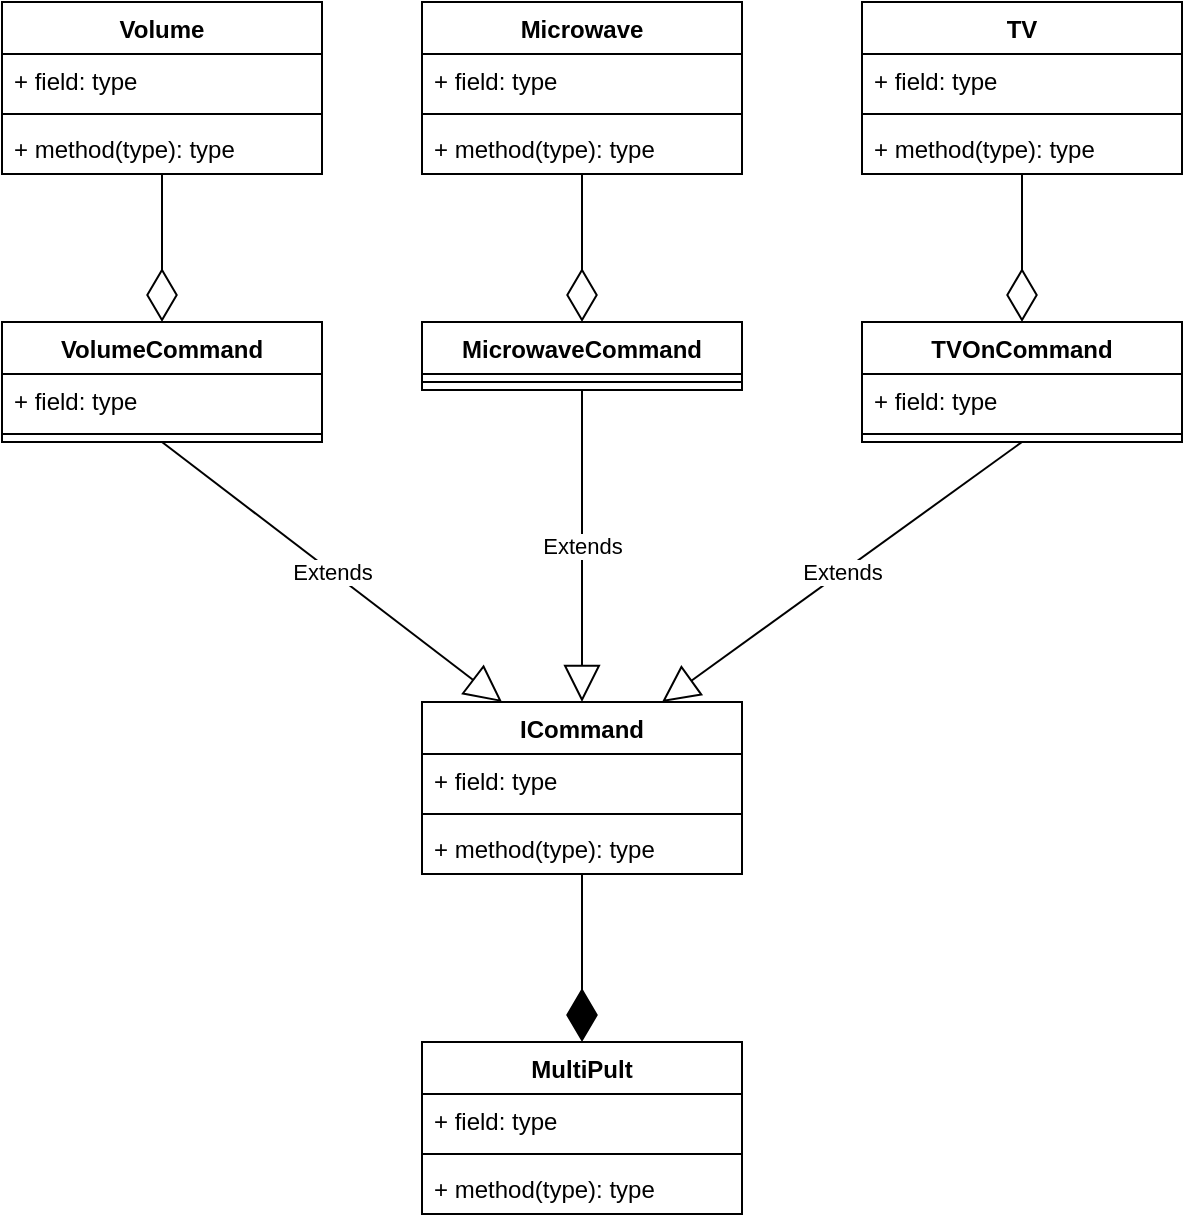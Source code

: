 <mxfile version="21.3.7" type="device">
  <diagram id="C5RBs43oDa-KdzZeNtuy" name="Page-1">
    <mxGraphModel dx="1434" dy="796" grid="1" gridSize="10" guides="1" tooltips="1" connect="1" arrows="1" fold="1" page="1" pageScale="1" pageWidth="827" pageHeight="1169" math="0" shadow="0">
      <root>
        <mxCell id="WIyWlLk6GJQsqaUBKTNV-0" />
        <mxCell id="WIyWlLk6GJQsqaUBKTNV-1" parent="WIyWlLk6GJQsqaUBKTNV-0" />
        <mxCell id="N6ECWfdzhu3JjNjIewEW-0" value="TVOnCommand" style="swimlane;fontStyle=1;align=center;verticalAlign=top;childLayout=stackLayout;horizontal=1;startSize=26;horizontalStack=0;resizeParent=1;resizeParentMax=0;resizeLast=0;collapsible=1;marginBottom=0;whiteSpace=wrap;html=1;" vertex="1" parent="WIyWlLk6GJQsqaUBKTNV-1">
          <mxGeometry x="560" y="190" width="160" height="60" as="geometry" />
        </mxCell>
        <mxCell id="N6ECWfdzhu3JjNjIewEW-1" value="+ field: type" style="text;strokeColor=none;fillColor=none;align=left;verticalAlign=top;spacingLeft=4;spacingRight=4;overflow=hidden;rotatable=0;points=[[0,0.5],[1,0.5]];portConstraint=eastwest;whiteSpace=wrap;html=1;" vertex="1" parent="N6ECWfdzhu3JjNjIewEW-0">
          <mxGeometry y="26" width="160" height="26" as="geometry" />
        </mxCell>
        <mxCell id="N6ECWfdzhu3JjNjIewEW-2" value="" style="line;strokeWidth=1;fillColor=none;align=left;verticalAlign=middle;spacingTop=-1;spacingLeft=3;spacingRight=3;rotatable=0;labelPosition=right;points=[];portConstraint=eastwest;strokeColor=inherit;" vertex="1" parent="N6ECWfdzhu3JjNjIewEW-0">
          <mxGeometry y="52" width="160" height="8" as="geometry" />
        </mxCell>
        <mxCell id="N6ECWfdzhu3JjNjIewEW-4" value="TV" style="swimlane;fontStyle=1;align=center;verticalAlign=top;childLayout=stackLayout;horizontal=1;startSize=26;horizontalStack=0;resizeParent=1;resizeParentMax=0;resizeLast=0;collapsible=1;marginBottom=0;whiteSpace=wrap;html=1;" vertex="1" parent="WIyWlLk6GJQsqaUBKTNV-1">
          <mxGeometry x="560" y="30" width="160" height="86" as="geometry" />
        </mxCell>
        <mxCell id="N6ECWfdzhu3JjNjIewEW-5" value="+ field: type" style="text;strokeColor=none;fillColor=none;align=left;verticalAlign=top;spacingLeft=4;spacingRight=4;overflow=hidden;rotatable=0;points=[[0,0.5],[1,0.5]];portConstraint=eastwest;whiteSpace=wrap;html=1;" vertex="1" parent="N6ECWfdzhu3JjNjIewEW-4">
          <mxGeometry y="26" width="160" height="26" as="geometry" />
        </mxCell>
        <mxCell id="N6ECWfdzhu3JjNjIewEW-6" value="" style="line;strokeWidth=1;fillColor=none;align=left;verticalAlign=middle;spacingTop=-1;spacingLeft=3;spacingRight=3;rotatable=0;labelPosition=right;points=[];portConstraint=eastwest;strokeColor=inherit;" vertex="1" parent="N6ECWfdzhu3JjNjIewEW-4">
          <mxGeometry y="52" width="160" height="8" as="geometry" />
        </mxCell>
        <mxCell id="N6ECWfdzhu3JjNjIewEW-7" value="+ method(type): type" style="text;strokeColor=none;fillColor=none;align=left;verticalAlign=top;spacingLeft=4;spacingRight=4;overflow=hidden;rotatable=0;points=[[0,0.5],[1,0.5]];portConstraint=eastwest;whiteSpace=wrap;html=1;" vertex="1" parent="N6ECWfdzhu3JjNjIewEW-4">
          <mxGeometry y="60" width="160" height="26" as="geometry" />
        </mxCell>
        <mxCell id="N6ECWfdzhu3JjNjIewEW-8" value="MicrowaveCommand" style="swimlane;fontStyle=1;align=center;verticalAlign=top;childLayout=stackLayout;horizontal=1;startSize=26;horizontalStack=0;resizeParent=1;resizeParentMax=0;resizeLast=0;collapsible=1;marginBottom=0;whiteSpace=wrap;html=1;" vertex="1" parent="WIyWlLk6GJQsqaUBKTNV-1">
          <mxGeometry x="340" y="190" width="160" height="34" as="geometry" />
        </mxCell>
        <mxCell id="N6ECWfdzhu3JjNjIewEW-10" value="" style="line;strokeWidth=1;fillColor=none;align=left;verticalAlign=middle;spacingTop=-1;spacingLeft=3;spacingRight=3;rotatable=0;labelPosition=right;points=[];portConstraint=eastwest;strokeColor=inherit;" vertex="1" parent="N6ECWfdzhu3JjNjIewEW-8">
          <mxGeometry y="26" width="160" height="8" as="geometry" />
        </mxCell>
        <mxCell id="N6ECWfdzhu3JjNjIewEW-12" value="Microwave" style="swimlane;fontStyle=1;align=center;verticalAlign=top;childLayout=stackLayout;horizontal=1;startSize=26;horizontalStack=0;resizeParent=1;resizeParentMax=0;resizeLast=0;collapsible=1;marginBottom=0;whiteSpace=wrap;html=1;" vertex="1" parent="WIyWlLk6GJQsqaUBKTNV-1">
          <mxGeometry x="340" y="30" width="160" height="86" as="geometry" />
        </mxCell>
        <mxCell id="N6ECWfdzhu3JjNjIewEW-13" value="+ field: type" style="text;strokeColor=none;fillColor=none;align=left;verticalAlign=top;spacingLeft=4;spacingRight=4;overflow=hidden;rotatable=0;points=[[0,0.5],[1,0.5]];portConstraint=eastwest;whiteSpace=wrap;html=1;" vertex="1" parent="N6ECWfdzhu3JjNjIewEW-12">
          <mxGeometry y="26" width="160" height="26" as="geometry" />
        </mxCell>
        <mxCell id="N6ECWfdzhu3JjNjIewEW-14" value="" style="line;strokeWidth=1;fillColor=none;align=left;verticalAlign=middle;spacingTop=-1;spacingLeft=3;spacingRight=3;rotatable=0;labelPosition=right;points=[];portConstraint=eastwest;strokeColor=inherit;" vertex="1" parent="N6ECWfdzhu3JjNjIewEW-12">
          <mxGeometry y="52" width="160" height="8" as="geometry" />
        </mxCell>
        <mxCell id="N6ECWfdzhu3JjNjIewEW-15" value="+ method(type): type" style="text;strokeColor=none;fillColor=none;align=left;verticalAlign=top;spacingLeft=4;spacingRight=4;overflow=hidden;rotatable=0;points=[[0,0.5],[1,0.5]];portConstraint=eastwest;whiteSpace=wrap;html=1;" vertex="1" parent="N6ECWfdzhu3JjNjIewEW-12">
          <mxGeometry y="60" width="160" height="26" as="geometry" />
        </mxCell>
        <mxCell id="N6ECWfdzhu3JjNjIewEW-16" value="MultiPult" style="swimlane;fontStyle=1;align=center;verticalAlign=top;childLayout=stackLayout;horizontal=1;startSize=26;horizontalStack=0;resizeParent=1;resizeParentMax=0;resizeLast=0;collapsible=1;marginBottom=0;whiteSpace=wrap;html=1;" vertex="1" parent="WIyWlLk6GJQsqaUBKTNV-1">
          <mxGeometry x="340" y="550" width="160" height="86" as="geometry" />
        </mxCell>
        <mxCell id="N6ECWfdzhu3JjNjIewEW-17" value="+ field: type" style="text;strokeColor=none;fillColor=none;align=left;verticalAlign=top;spacingLeft=4;spacingRight=4;overflow=hidden;rotatable=0;points=[[0,0.5],[1,0.5]];portConstraint=eastwest;whiteSpace=wrap;html=1;" vertex="1" parent="N6ECWfdzhu3JjNjIewEW-16">
          <mxGeometry y="26" width="160" height="26" as="geometry" />
        </mxCell>
        <mxCell id="N6ECWfdzhu3JjNjIewEW-18" value="" style="line;strokeWidth=1;fillColor=none;align=left;verticalAlign=middle;spacingTop=-1;spacingLeft=3;spacingRight=3;rotatable=0;labelPosition=right;points=[];portConstraint=eastwest;strokeColor=inherit;" vertex="1" parent="N6ECWfdzhu3JjNjIewEW-16">
          <mxGeometry y="52" width="160" height="8" as="geometry" />
        </mxCell>
        <mxCell id="N6ECWfdzhu3JjNjIewEW-19" value="+ method(type): type" style="text;strokeColor=none;fillColor=none;align=left;verticalAlign=top;spacingLeft=4;spacingRight=4;overflow=hidden;rotatable=0;points=[[0,0.5],[1,0.5]];portConstraint=eastwest;whiteSpace=wrap;html=1;" vertex="1" parent="N6ECWfdzhu3JjNjIewEW-16">
          <mxGeometry y="60" width="160" height="26" as="geometry" />
        </mxCell>
        <mxCell id="N6ECWfdzhu3JjNjIewEW-20" value="ICommand" style="swimlane;fontStyle=1;align=center;verticalAlign=top;childLayout=stackLayout;horizontal=1;startSize=26;horizontalStack=0;resizeParent=1;resizeParentMax=0;resizeLast=0;collapsible=1;marginBottom=0;whiteSpace=wrap;html=1;" vertex="1" parent="WIyWlLk6GJQsqaUBKTNV-1">
          <mxGeometry x="340" y="380" width="160" height="86" as="geometry" />
        </mxCell>
        <mxCell id="N6ECWfdzhu3JjNjIewEW-21" value="+ field: type" style="text;strokeColor=none;fillColor=none;align=left;verticalAlign=top;spacingLeft=4;spacingRight=4;overflow=hidden;rotatable=0;points=[[0,0.5],[1,0.5]];portConstraint=eastwest;whiteSpace=wrap;html=1;" vertex="1" parent="N6ECWfdzhu3JjNjIewEW-20">
          <mxGeometry y="26" width="160" height="26" as="geometry" />
        </mxCell>
        <mxCell id="N6ECWfdzhu3JjNjIewEW-22" value="" style="line;strokeWidth=1;fillColor=none;align=left;verticalAlign=middle;spacingTop=-1;spacingLeft=3;spacingRight=3;rotatable=0;labelPosition=right;points=[];portConstraint=eastwest;strokeColor=inherit;" vertex="1" parent="N6ECWfdzhu3JjNjIewEW-20">
          <mxGeometry y="52" width="160" height="8" as="geometry" />
        </mxCell>
        <mxCell id="N6ECWfdzhu3JjNjIewEW-23" value="+ method(type): type" style="text;strokeColor=none;fillColor=none;align=left;verticalAlign=top;spacingLeft=4;spacingRight=4;overflow=hidden;rotatable=0;points=[[0,0.5],[1,0.5]];portConstraint=eastwest;whiteSpace=wrap;html=1;" vertex="1" parent="N6ECWfdzhu3JjNjIewEW-20">
          <mxGeometry y="60" width="160" height="26" as="geometry" />
        </mxCell>
        <mxCell id="N6ECWfdzhu3JjNjIewEW-24" value="VolumeCommand" style="swimlane;fontStyle=1;align=center;verticalAlign=top;childLayout=stackLayout;horizontal=1;startSize=26;horizontalStack=0;resizeParent=1;resizeParentMax=0;resizeLast=0;collapsible=1;marginBottom=0;whiteSpace=wrap;html=1;" vertex="1" parent="WIyWlLk6GJQsqaUBKTNV-1">
          <mxGeometry x="130" y="190" width="160" height="60" as="geometry" />
        </mxCell>
        <mxCell id="N6ECWfdzhu3JjNjIewEW-25" value="+ field: type" style="text;strokeColor=none;fillColor=none;align=left;verticalAlign=top;spacingLeft=4;spacingRight=4;overflow=hidden;rotatable=0;points=[[0,0.5],[1,0.5]];portConstraint=eastwest;whiteSpace=wrap;html=1;" vertex="1" parent="N6ECWfdzhu3JjNjIewEW-24">
          <mxGeometry y="26" width="160" height="26" as="geometry" />
        </mxCell>
        <mxCell id="N6ECWfdzhu3JjNjIewEW-26" value="" style="line;strokeWidth=1;fillColor=none;align=left;verticalAlign=middle;spacingTop=-1;spacingLeft=3;spacingRight=3;rotatable=0;labelPosition=right;points=[];portConstraint=eastwest;strokeColor=inherit;" vertex="1" parent="N6ECWfdzhu3JjNjIewEW-24">
          <mxGeometry y="52" width="160" height="8" as="geometry" />
        </mxCell>
        <mxCell id="N6ECWfdzhu3JjNjIewEW-28" value="Volume" style="swimlane;fontStyle=1;align=center;verticalAlign=top;childLayout=stackLayout;horizontal=1;startSize=26;horizontalStack=0;resizeParent=1;resizeParentMax=0;resizeLast=0;collapsible=1;marginBottom=0;whiteSpace=wrap;html=1;" vertex="1" parent="WIyWlLk6GJQsqaUBKTNV-1">
          <mxGeometry x="130" y="30" width="160" height="86" as="geometry" />
        </mxCell>
        <mxCell id="N6ECWfdzhu3JjNjIewEW-29" value="+ field: type" style="text;strokeColor=none;fillColor=none;align=left;verticalAlign=top;spacingLeft=4;spacingRight=4;overflow=hidden;rotatable=0;points=[[0,0.5],[1,0.5]];portConstraint=eastwest;whiteSpace=wrap;html=1;" vertex="1" parent="N6ECWfdzhu3JjNjIewEW-28">
          <mxGeometry y="26" width="160" height="26" as="geometry" />
        </mxCell>
        <mxCell id="N6ECWfdzhu3JjNjIewEW-30" value="" style="line;strokeWidth=1;fillColor=none;align=left;verticalAlign=middle;spacingTop=-1;spacingLeft=3;spacingRight=3;rotatable=0;labelPosition=right;points=[];portConstraint=eastwest;strokeColor=inherit;" vertex="1" parent="N6ECWfdzhu3JjNjIewEW-28">
          <mxGeometry y="52" width="160" height="8" as="geometry" />
        </mxCell>
        <mxCell id="N6ECWfdzhu3JjNjIewEW-31" value="+ method(type): type" style="text;strokeColor=none;fillColor=none;align=left;verticalAlign=top;spacingLeft=4;spacingRight=4;overflow=hidden;rotatable=0;points=[[0,0.5],[1,0.5]];portConstraint=eastwest;whiteSpace=wrap;html=1;" vertex="1" parent="N6ECWfdzhu3JjNjIewEW-28">
          <mxGeometry y="60" width="160" height="26" as="geometry" />
        </mxCell>
        <mxCell id="N6ECWfdzhu3JjNjIewEW-35" value="Extends" style="endArrow=block;endSize=16;endFill=0;html=1;rounded=0;exitX=0.5;exitY=1;exitDx=0;exitDy=0;entryX=0.25;entryY=0;entryDx=0;entryDy=0;" edge="1" parent="WIyWlLk6GJQsqaUBKTNV-1" source="N6ECWfdzhu3JjNjIewEW-24" target="N6ECWfdzhu3JjNjIewEW-20">
          <mxGeometry width="160" relative="1" as="geometry">
            <mxPoint x="210" y="320" as="sourcePoint" />
            <mxPoint x="470" y="170" as="targetPoint" />
          </mxGeometry>
        </mxCell>
        <mxCell id="N6ECWfdzhu3JjNjIewEW-36" value="Extends" style="endArrow=block;endSize=16;endFill=0;html=1;rounded=0;exitX=0.5;exitY=1;exitDx=0;exitDy=0;entryX=0.5;entryY=0;entryDx=0;entryDy=0;" edge="1" parent="WIyWlLk6GJQsqaUBKTNV-1" source="N6ECWfdzhu3JjNjIewEW-8" target="N6ECWfdzhu3JjNjIewEW-20">
          <mxGeometry width="160" relative="1" as="geometry">
            <mxPoint x="420" y="310" as="sourcePoint" />
            <mxPoint x="480" y="180" as="targetPoint" />
          </mxGeometry>
        </mxCell>
        <mxCell id="N6ECWfdzhu3JjNjIewEW-37" value="Extends" style="endArrow=block;endSize=16;endFill=0;html=1;rounded=0;exitX=0.5;exitY=1;exitDx=0;exitDy=0;entryX=0.75;entryY=0;entryDx=0;entryDy=0;" edge="1" parent="WIyWlLk6GJQsqaUBKTNV-1" source="N6ECWfdzhu3JjNjIewEW-0" target="N6ECWfdzhu3JjNjIewEW-20">
          <mxGeometry width="160" relative="1" as="geometry">
            <mxPoint x="550" y="320" as="sourcePoint" />
            <mxPoint x="490" y="190" as="targetPoint" />
          </mxGeometry>
        </mxCell>
        <mxCell id="N6ECWfdzhu3JjNjIewEW-38" value="" style="endArrow=diamondThin;endFill=0;endSize=24;html=1;rounded=0;entryX=0.5;entryY=0;entryDx=0;entryDy=0;" edge="1" parent="WIyWlLk6GJQsqaUBKTNV-1" source="N6ECWfdzhu3JjNjIewEW-7" target="N6ECWfdzhu3JjNjIewEW-0">
          <mxGeometry width="160" relative="1" as="geometry">
            <mxPoint x="310" y="70" as="sourcePoint" />
            <mxPoint x="470" y="70" as="targetPoint" />
          </mxGeometry>
        </mxCell>
        <mxCell id="N6ECWfdzhu3JjNjIewEW-39" value="" style="endArrow=diamondThin;endFill=0;endSize=24;html=1;rounded=0;entryX=0.5;entryY=0;entryDx=0;entryDy=0;" edge="1" parent="WIyWlLk6GJQsqaUBKTNV-1" source="N6ECWfdzhu3JjNjIewEW-15" target="N6ECWfdzhu3JjNjIewEW-8">
          <mxGeometry width="160" relative="1" as="geometry">
            <mxPoint x="650" y="126" as="sourcePoint" />
            <mxPoint x="650" y="200" as="targetPoint" />
          </mxGeometry>
        </mxCell>
        <mxCell id="N6ECWfdzhu3JjNjIewEW-40" value="" style="endArrow=diamondThin;endFill=0;endSize=24;html=1;rounded=0;entryX=0.5;entryY=0;entryDx=0;entryDy=0;" edge="1" parent="WIyWlLk6GJQsqaUBKTNV-1" source="N6ECWfdzhu3JjNjIewEW-31" target="N6ECWfdzhu3JjNjIewEW-24">
          <mxGeometry width="160" relative="1" as="geometry">
            <mxPoint x="430" y="126" as="sourcePoint" />
            <mxPoint x="430" y="200" as="targetPoint" />
          </mxGeometry>
        </mxCell>
        <mxCell id="N6ECWfdzhu3JjNjIewEW-41" value="" style="endArrow=diamondThin;endFill=1;endSize=24;html=1;rounded=0;entryX=0.5;entryY=0;entryDx=0;entryDy=0;" edge="1" parent="WIyWlLk6GJQsqaUBKTNV-1" source="N6ECWfdzhu3JjNjIewEW-23" target="N6ECWfdzhu3JjNjIewEW-16">
          <mxGeometry width="160" relative="1" as="geometry">
            <mxPoint x="480" y="520" as="sourcePoint" />
            <mxPoint x="500" y="530" as="targetPoint" />
          </mxGeometry>
        </mxCell>
      </root>
    </mxGraphModel>
  </diagram>
</mxfile>
